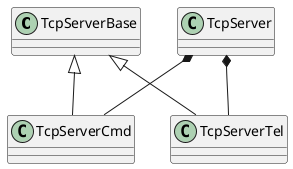 @startuml
TcpServerBase <|-- TcpServerCmd
TcpServerBase <|-- TcpServerTel
TcpServer *-- TcpServerCmd
TcpServer *-- TcpServerTel
@enduml
